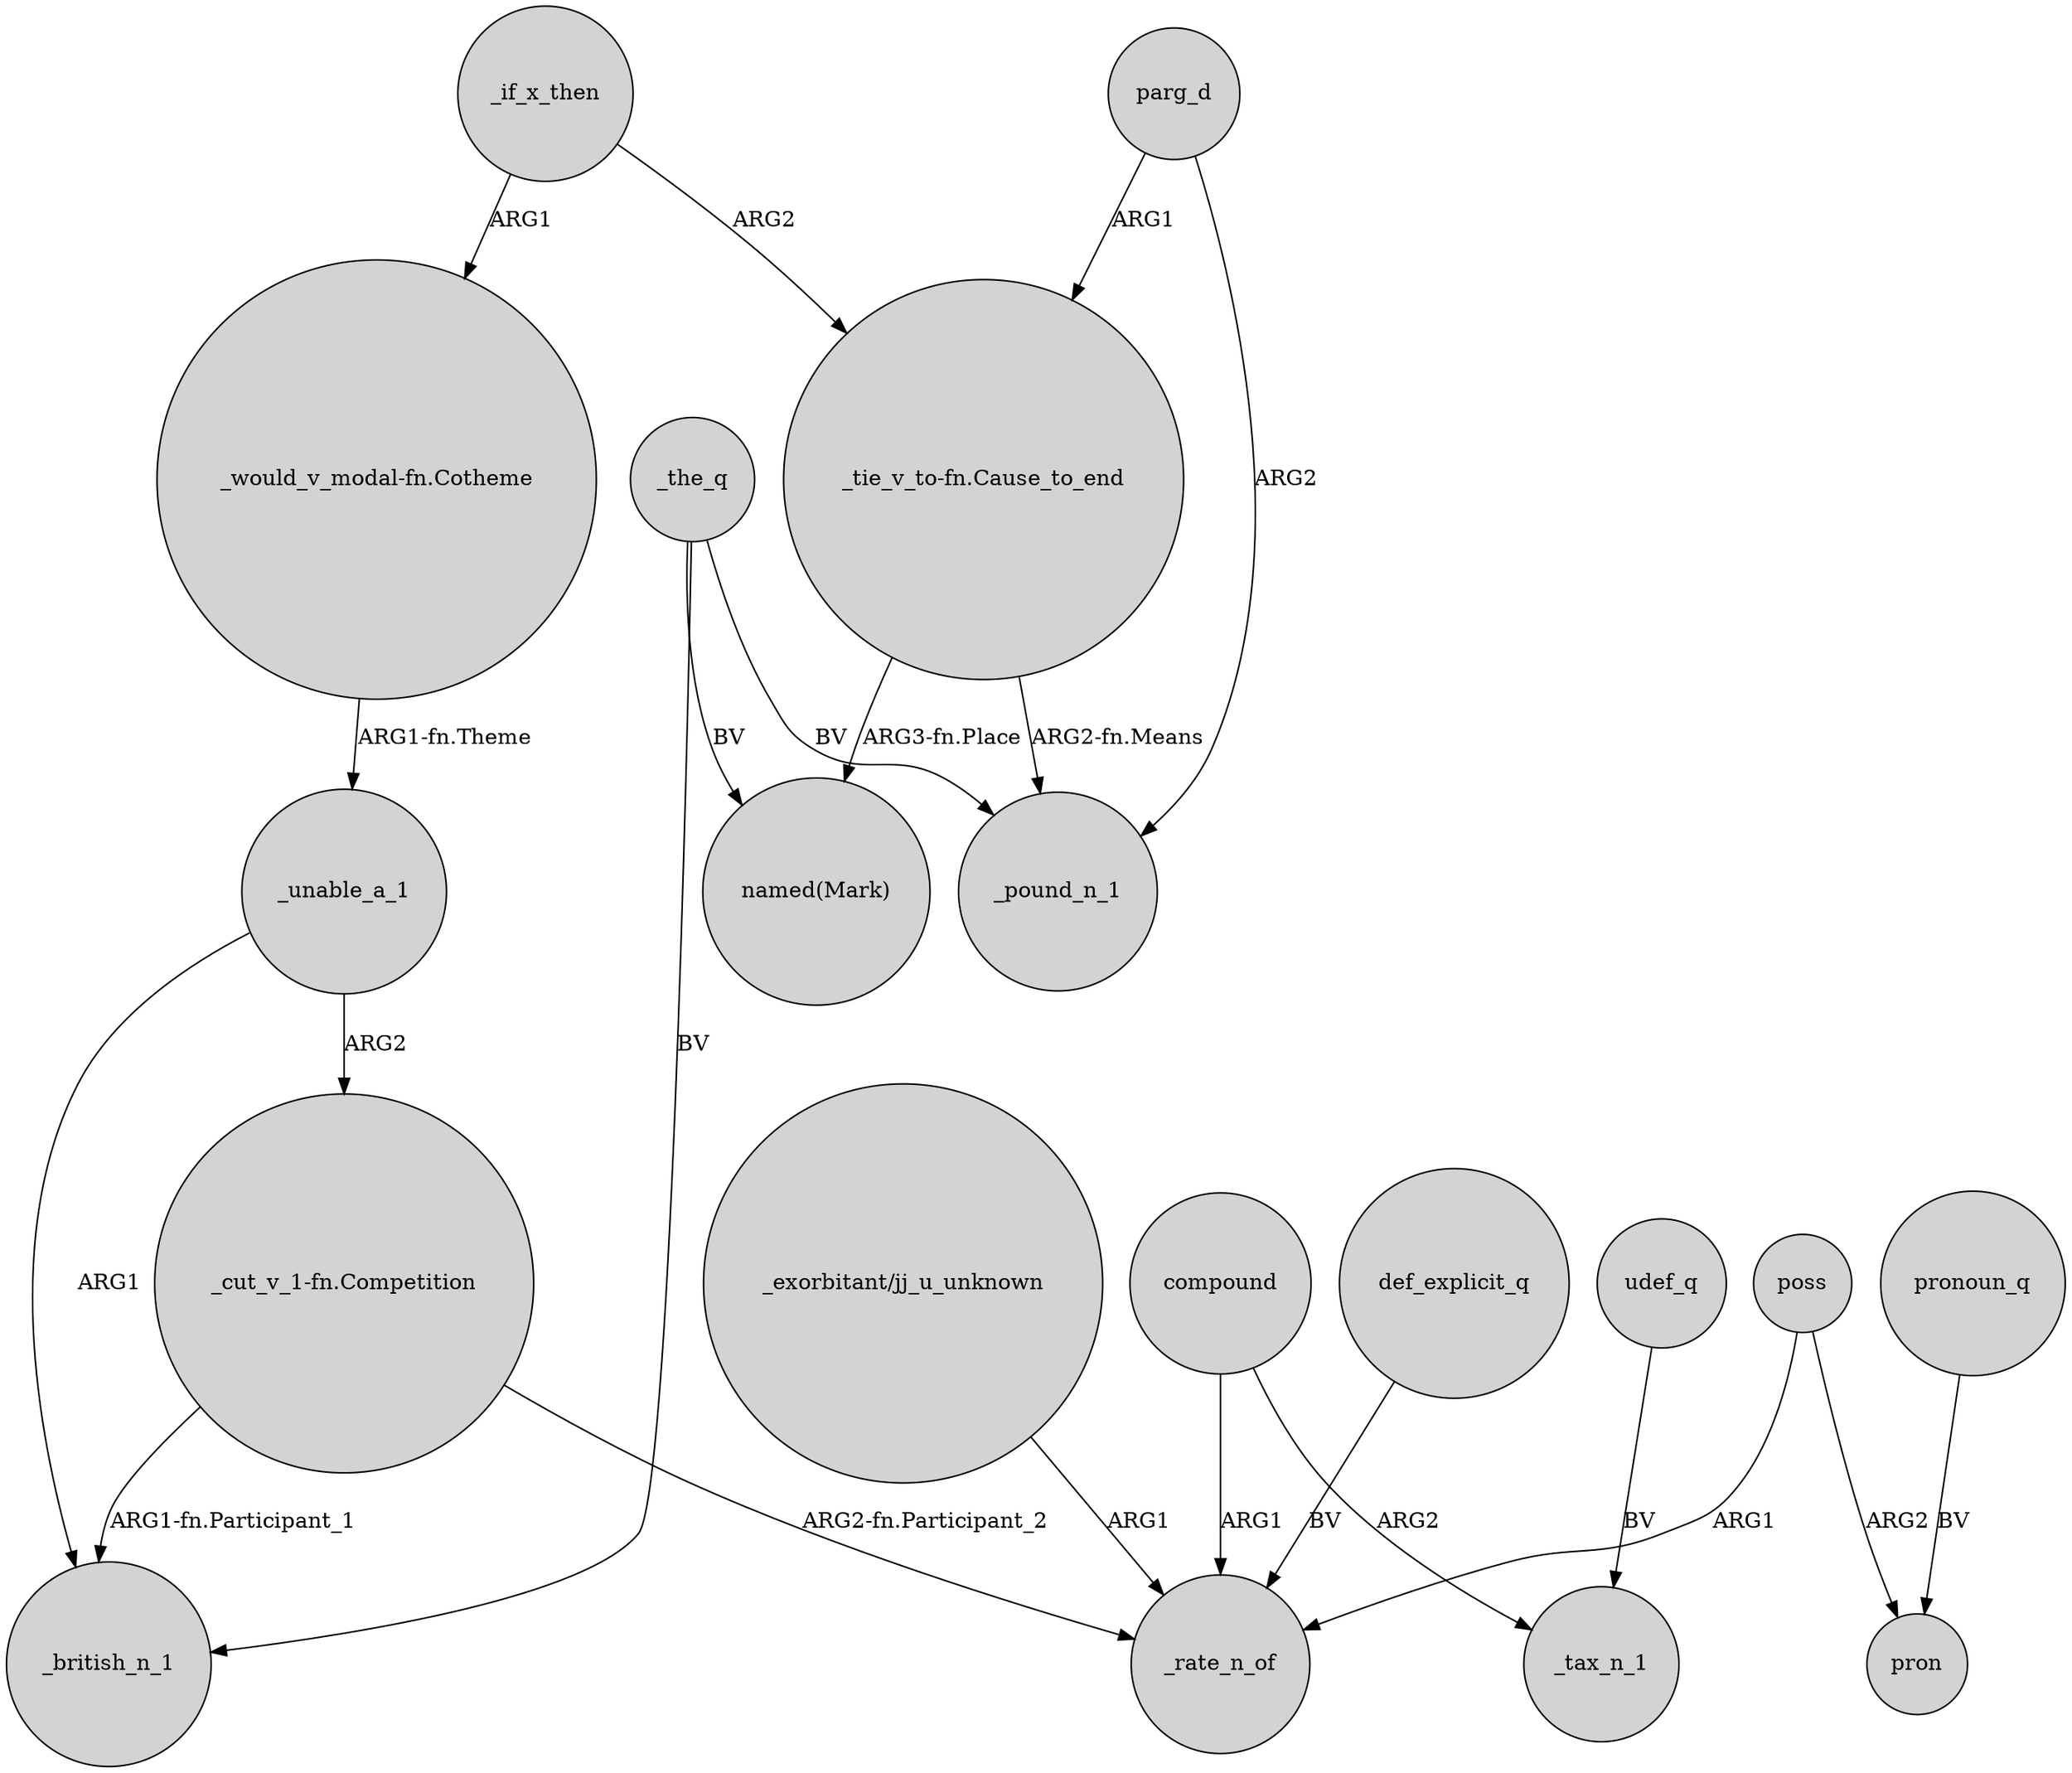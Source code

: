 digraph {
	node [shape=circle style=filled]
	"_cut_v_1-fn.Competition" -> _british_n_1 [label="ARG1-fn.Participant_1"]
	"_cut_v_1-fn.Competition" -> _rate_n_of [label="ARG2-fn.Participant_2"]
	_unable_a_1 -> "_cut_v_1-fn.Competition" [label=ARG2]
	_the_q -> _pound_n_1 [label=BV]
	udef_q -> _tax_n_1 [label=BV]
	_the_q -> "named(Mark)" [label=BV]
	def_explicit_q -> _rate_n_of [label=BV]
	parg_d -> "_tie_v_to-fn.Cause_to_end" [label=ARG1]
	compound -> _rate_n_of [label=ARG1]
	_the_q -> _british_n_1 [label=BV]
	pronoun_q -> pron [label=BV]
	poss -> pron [label=ARG2]
	"_tie_v_to-fn.Cause_to_end" -> "named(Mark)" [label="ARG3-fn.Place"]
	"_exorbitant/jj_u_unknown" -> _rate_n_of [label=ARG1]
	poss -> _rate_n_of [label=ARG1]
	_if_x_then -> "_would_v_modal-fn.Cotheme" [label=ARG1]
	compound -> _tax_n_1 [label=ARG2]
	"_would_v_modal-fn.Cotheme" -> _unable_a_1 [label="ARG1-fn.Theme"]
	_unable_a_1 -> _british_n_1 [label=ARG1]
	"_tie_v_to-fn.Cause_to_end" -> _pound_n_1 [label="ARG2-fn.Means"]
	parg_d -> _pound_n_1 [label=ARG2]
	_if_x_then -> "_tie_v_to-fn.Cause_to_end" [label=ARG2]
}

